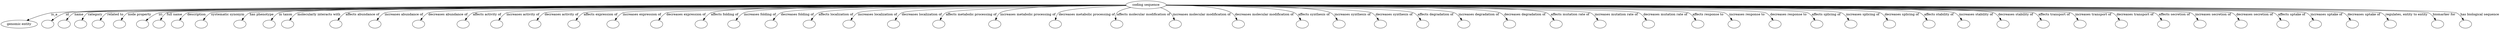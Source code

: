 digraph {
	graph [bb="0,0,8827.9,122"];
	node [label="\N"];
	"coding sequence"	 [height=0.5,
		label="coding sequence",
		pos="4099.9,104",
		width=1.9109];
	"genomic entity"	 [height=0.5,
		pos="62.909,18",
		width=1.7475];
	"coding sequence" -> "genomic entity"	 [label=is_a,
		lp="216.18,61",
		pos="e,96.354,33.371 4030.9,103.68 3516.7,101.23 302.39,85.284 204.36,68 170.17,61.973 133.24,48.668 105.69,37.297"];
	id	 [color=black,
		height=0.5,
		label="",
		pos="170.91,18",
		width=0.75];
	"coding sequence" -> id	 [color=black,
		label=id,
		lp="272.35,61",
		pos="e,189.49,31.207 4031.1,103.8 3522.3,102.29 360.98,91.912 266.02,68 241.57,61.843 216.42,48.249 198.13,36.788",
		style=solid];
	name	 [color=black,
		height=0.5,
		label="",
		pos="242.91,18",
		width=0.75];
	"coding sequence" -> name	 [color=black,
		label=name,
		lp="320.07,61",
		pos="e,256.8,33.988 4030.9,103.98 3524.4,103.72 395.76,100.8 304.59,68 289.35,62.518 275.11,51.537 264.16,41.259",
		style=solid];
	category	 [color=black,
		height=0.5,
		label="",
		pos="314.91,18",
		width=0.75];
	"coding sequence" -> category	 [color=black,
		label=category,
		lp="381.01,61",
		pos="e,324.06,35.321 4031,103.73 3524.7,101.71 399.9,88.437 356.72,68 345.75,62.812 336.64,53.203 329.75,43.784",
		style=solid];
	"related to"	 [color=black,
		height=0.5,
		label="",
		pos="386.91,18",
		width=0.75];
	"coding sequence" -> "related to"	 [color=black,
		label="related to",
		lp="452.14,61",
		pos="e,395.01,35.282 4031,103.74 3530.3,101.77 467.38,88.89 425.44,68 415.03,62.817 406.63,53.343 400.36,44.024",
		style=solid];
	"node property"	 [color=black,
		height=0.5,
		label="",
		pos="459.91,18",
		width=0.75];
	"coding sequence" -> "node property"	 [color=black,
		label="node property",
		lp="537.98,61",
		pos="e,468.12,35.285 4030.8,103.72 3535.3,101.66 539.88,88.37 498.77,68 488.32,62.821 479.85,53.347 473.53,44.028",
		style=solid];
	iri	 [color=black,
		height=0.5,
		label="",
		pos="531.91,18",
		width=0.75];
	"coding sequence" -> iri	 [color=black,
		label=iri,
		lp="617.13,61",
		pos="e,548.31,32.351 4030.9,103.81 3548.1,102.44 695.52,93.248 610.47,68 590.64,62.116 571.02,49.631 556.34,38.61",
		style=solid];
	"full name"	 [color=black,
		height=0.5,
		label="",
		pos="603.91,18",
		width=0.75];
	"coding sequence" -> "full name"	 [color=black,
		label="full name",
		lp="670.54,61",
		pos="e,612.4,35.294 4030.9,103.69 3547.3,101.44 683.13,87.308 643.65,68 632.97,62.779 624.27,53.164 617.76,43.751",
		style=solid];
	description	 [color=black,
		height=0.5,
		label="",
		pos="675.91,18",
		width=0.75];
	"coding sequence" -> description	 [color=black,
		label=description,
		lp="750.01,61",
		pos="e,685.38,35.327 4030.9,103.65 3553.4,101.22 757.62,86.169 718.7,68 707.6,62.819 698.3,53.211 691.23,43.792",
		style=solid];
	"systematic synonym"	 [color=black,
		height=0.5,
		label="",
		pos="757.91,18",
		width=0.75];
	"coding sequence" -> "systematic synonym"	 [color=black,
		label="systematic synonym",
		lp="861.88,61",
		pos="e,768.07,34.862 4030.8,103.62 3560,100.98 842.18,84.997 803.97,68 792.13,62.73 781.97,52.78 774.23,43.134",
		style=solid];
	"has phenotype"	 [color=black,
		height=0.5,
		label="",
		pos="894.91,18",
		width=0.75];
	"coding sequence" -> "has phenotype"	 [color=black,
		label="has phenotype",
		lp="981.15,61",
		pos="e,904.9,34.855 4030.9,103.97 3574.9,103.7 1013.4,100.73 940.43,68 928.67,62.721 918.62,52.769 910.98,43.125",
		style=solid];
	"in taxon"	 [color=black,
		height=0.5,
		label="",
		pos="995.91,18",
		width=0.75];
	"coding sequence" -> "in taxon"	 [color=black,
		label="in taxon",
		lp="1067.7,61",
		pos="e,1006.8,34.878 4031,103.92 3584.3,103.3 1115.3,98.498 1044.4,68 1032.1,62.699 1021.3,52.603 1013.1,42.863",
		style=solid];
	"molecularly interacts with"	 [color=black,
		height=0.5,
		label="",
		pos="1067.9,18",
		width=0.75];
	"coding sequence" -> "molecularly interacts with"	 [color=black,
		label="molecularly interacts with",
		lp="1185,61",
		pos="e,1077.7,35.331 4031.1,103.94 3590.3,103.49 1180.2,99.544 1111.7,68 1100.4,62.772 1090.8,53.021 1083.5,43.509",
		style=solid];
	"affects abundance of"	 [color=black,
		height=0.5,
		label="",
		pos="1234.9,18",
		width=0.75];
	"coding sequence" -> "affects abundance of"	 [color=black,
		label="affects abundance of",
		lp="1339.7,61",
		pos="e,1245.2,34.856 4030.9,103.87 3604.7,102.95 1346.1,96.757 1281.3,68 1269.4,62.724 1259.2,52.772 1251.4,43.127",
		style=solid];
	"increases abundance of"	 [color=black,
		height=0.5,
		label="",
		pos="1373.9,18",
		width=0.75];
	"coding sequence" -> "increases abundance of"	 [color=black,
		label="increases abundance of",
		lp="1485.8,61",
		pos="e,1384.1,34.851 4031,103.82 3617.5,102.67 1481.5,95.369 1420.1,68 1408.2,62.717 1398.1,52.764 1390.3,43.121",
		style=solid];
	"decreases abundance of"	 [color=black,
		height=0.5,
		label="",
		pos="1526.9,18",
		width=0.75];
	"coding sequence" -> "decreases abundance of"	 [color=black,
		label="decreases abundance of",
		lp="1639,61",
		pos="e,1537,34.845 4031.1,103.77 3631.9,102.33 1630.4,93.851 1572.8,68 1561,62.708 1550.8,52.754 1543.1,43.112",
		style=solid];
	"affects activity of"	 [color=black,
		height=0.5,
		label="",
		pos="1681.9,18",
		width=0.75];
	"coding sequence" -> "affects activity of"	 [color=black,
		label="affects activity of",
		lp="1777.8,61",
		pos="e,1692.1,34.844 4031,103.7 3646.5,101.92 1782.2,92.066 1728.2,68 1716.3,62.708 1706.1,52.754 1698.3,43.112",
		style=solid];
	"increases activity of"	 [color=black,
		height=0.5,
		label="",
		pos="1802.9,18",
		width=0.75];
	"coding sequence" -> "increases activity of"	 [color=black,
		label="increases activity of",
		lp="1905.9,61",
		pos="e,1813.1,34.838 4030.9,103.64 3658,101.61 1900,90.855 1849,68 1837.1,62.7 1827,52.745 1819.2,43.104",
		style=solid];
	"decreases activity of"	 [color=black,
		height=0.5,
		label="",
		pos="1937.9,18",
		width=0.75];
	"coding sequence" -> "decreases activity of"	 [color=black,
		label="decreases activity of",
		lp="2041,61",
		pos="e,1948,34.831 4030.9,103.57 3671.8,101.26 2031.4,89.514 1983.6,68 1971.9,62.691 1961.8,52.734 1954.1,43.095",
		style=solid];
	"affects expression of"	 [color=black,
		height=0.5,
		label="",
		pos="2074.9,18",
		width=0.75];
	"coding sequence" -> "affects expression of"	 [color=black,
		label="affects expression of",
		lp="2178.7,61",
		pos="e,2084.9,34.823 4030.9,103.49 3686,100.86 2164.7,88.14 2120.3,68 2108.6,62.68 2098.6,52.722 2090.9,43.085",
		style=solid];
	"increases expression of"	 [color=black,
		height=0.5,
		label="",
		pos="2213.9,18",
		width=0.75];
	"coding sequence" -> "increases expression of"	 [color=black,
		label="increases expression of",
		lp="2324.8,61",
		pos="e,2223.8,34.815 4031.1,103.4 3701.8,100.43 2300.1,86.725 2259.1,68 2247.4,62.669 2237.4,52.71 2229.8,43.074",
		style=solid];
	"decreases expression of"	 [color=black,
		height=0.5,
		label="",
		pos="2366.9,18",
		width=0.75];
	"coding sequence" -> "decreases expression of"	 [color=black,
		label="decreases expression of",
		lp="2478,61",
		pos="e,2376.7,34.804 4031,103.28 3718.5,99.903 2449.1,85.164 2411.7,68 2400.1,62.655 2390.2,52.694 2382.7,43.061",
		style=solid];
	"affects folding of"	 [color=black,
		height=0.5,
		label="",
		pos="2521.9,18",
		width=0.75];
	"coding sequence" -> "affects folding of"	 [color=black,
		label="affects folding of",
		lp="2614,61",
		pos="e,2531.7,35.279 4031.2,103.14 3737.3,99.353 2599.4,83.714 2565.7,68 2554.4,62.707 2544.8,52.946 2537.5,43.444",
		style=solid];
	"increases folding of"	 [color=black,
		height=0.5,
		label="",
		pos="2640.9,18",
		width=0.75];
	"coding sequence" -> "increases folding of"	 [color=black,
		label="increases folding of",
		lp="2740.1,61",
		pos="e,2650.7,35.268 4030.8,103.78 3755,102.72 2745.9,96.882 2684.5,68 2673.3,62.747 2663.9,53.127 2656.7,43.718",
		style=solid];
	"decreases folding of"	 [color=black,
		height=0.5,
		label="",
		pos="2773.9,18",
		width=0.75];
	"coding sequence" -> "decreases folding of"	 [color=black,
		label="decreases folding of",
		lp="2874.3,61",
		pos="e,2783.6,35.253 4030.7,103.6 3771.8,101.9 2872.3,94.129 2817.2,68 2806.1,62.728 2796.7,53.106 2789.5,43.7",
		style=solid];
	"affects localization of"	 [color=black,
		height=0.5,
		label="",
		pos="2909.9,18",
		width=0.75];
	"coding sequence" -> "affects localization of"	 [color=black,
		label="affects localization of",
		lp="3012.4,61",
		pos="e,2919.2,35.227 4031.1,103.39 3790.7,101.05 3000.5,91.605 2951.9,68 2941,62.695 2931.8,53.067 2924.9,43.666",
		style=solid];
	"increases localization of"	 [color=black,
		height=0.5,
		label="",
		pos="3053.9,18",
		width=0.75];
	"coding sequence" -> "increases localization of"	 [color=black,
		label="increases localization of",
		lp="3162.5,61",
		pos="e,3062.8,35.195 4031,103.09 3810.8,99.982 3136.5,88.802 3094.6,68 3083.9,62.656 3075,53.022 3068.3,43.626",
		style=solid];
	"decreases localization of"	 [color=black,
		height=0.5,
		label="",
		pos="3211.9,18",
		width=0.75];
	"coding sequence" -> "decreases localization of"	 [color=black,
		label="decreases localization of",
		lp="3319.7,61",
		pos="e,3220.3,35.638 4031.2,102.67 3835,98.66 3284.7,85.874 3250.3,68 3240.2,62.723 3231.9,53.414 3225.7,44.247",
		style=solid];
	"affects metabolic processing of"	 [color=black,
		height=0.5,
		label="",
		pos="3372.9,18",
		width=0.75];
	"coding sequence" -> "affects metabolic processing of"	 [color=black,
		label="affects metabolic processing of",
		lp="3493.1,61",
		pos="e,3379.4,35.53 4031.4,102.12 3861.5,97.226 3432.4,83.413 3405.6,68 3396.4,62.706 3389.3,53.644 3384.2,44.678",
		style=solid];
	"increases metabolic processing of"	 [color=black,
		height=0.5,
		label="",
		pos="3569.9,18",
		width=0.75];
	"coding sequence" -> "increases metabolic processing of"	 [color=black,
		label="increases metabolic processing of",
		lp="3690.2,61",
		pos="e,3574.2,35.833 4031.2,102.82 3901.6,100.05 3630.8,91.508 3595.4,68 3587.3,62.681 3581.7,54.018 3577.8,45.386",
		style=solid];
	"decreases metabolic processing of"	 [color=black,
		height=0.5,
		label="",
		pos="3781.9,18",
		width=0.75];
	"coding sequence" -> "decreases metabolic processing of"	 [color=black,
		label="decreases metabolic processing of",
		lp="3893.3,61",
		pos="e,3782.7,36.416 4032.7,99.889 3949,94.175 3814.7,82.839 3797,68 3790.6,62.593 3786.8,54.534 3784.7,46.457",
		style=solid];
	"affects molecular modification of"	 [color=black,
		height=0.5,
		label="",
		pos="3995.9,18",
		width=0.75];
	"coding sequence" -> "affects molecular modification of"	 [color=black,
		label="affects molecular modification of",
		lp="4090.9,61",
		pos="e,3991.6,35.774 4048.7,91.941 4026.3,85.541 4003.6,77.121 3996.9,68 3992.4,61.719 3990.9,53.729 3990.9,45.989",
		style=solid];
	"increases molecular modification of"	 [color=black,
		height=0.5,
		label="",
		pos="4204.9,18",
		width=0.75];
	"coding sequence" -> "increases molecular modification of"	 [color=black,
		label="increases molecular modification of",
		lp="4293,61",
		pos="e,4200.5,36.095 4146.7,90.795 4159.7,85.379 4172.9,77.969 4182.9,68 4189.1,61.819 4193.7,53.583 4197.1,45.583",
		style=solid];
	"decreases molecular modification of"	 [color=black,
		height=0.5,
		label="",
		pos="4427.9,18",
		width=0.75];
	"coding sequence" -> "decreases molecular modification of"	 [color=black,
		label="decreases molecular modification of",
		lp="4512.2,61",
		pos="e,4421.6,35.732 4168.7,102.46 4244.4,99.596 4360.2,91.408 4396.9,68 4405.6,62.452 4412.3,53.506 4417.1,44.704",
		style=solid];
	"affects synthesis of"	 [color=black,
		height=0.5,
		label="",
		pos="4653.9,18",
		width=0.75];
	"coding sequence" -> "affects synthesis of"	 [color=black,
		label="affects synthesis of",
		lp="4687.4,61",
		pos="e,4646.2,35.499 4168.6,102.46 4300.5,99.027 4579.6,89.325 4617.9,68 4627.6,62.614 4635.3,53.41 4641.1,44.356",
		style=solid];
	"increases synthesis of"	 [color=black,
		height=0.5,
		label="",
		pos="4783.9,18",
		width=0.75];
	"coding sequence" -> "increases synthesis of"	 [color=black,
		label="increases synthesis of",
		lp="4823.6,61",
		pos="e,4775.3,35.587 4168.9,103.35 4324.9,101.44 4694.9,94.16 4744.9,68 4755.1,62.663 4763.5,53.342 4769.8,44.183",
		style=solid];
	"decreases synthesis of"	 [color=black,
		height=0.5,
		label="",
		pos="4927.9,18",
		width=0.75];
	"coding sequence" -> "decreases synthesis of"	 [color=black,
		label="decreases synthesis of",
		lp="4967.7,61",
		pos="e,4919.3,35.146 4168.6,102.4 4354.6,97.856 4856.1,84.172 4887.9,68 4898.5,62.595 4907.3,52.95 4913.8,43.564",
		style=solid];
	"affects degradation of"	 [color=black,
		height=0.5,
		label="",
		pos="5074.9,18",
		width=0.75];
	"coding sequence" -> "affects degradation of"	 [color=black,
		label="affects degradation of",
		lp="5112.8,61",
		pos="e,5066,35.186 4168.7,102.89 4378,99.31 4995.3,87.173 5033.9,68 5044.7,62.645 5053.6,53.008 5060.4,43.615",
		style=solid];
	"increases degradation of"	 [color=black,
		height=0.5,
		label="",
		pos="5219.9,18",
		width=0.75];
	"coding sequence" -> "increases degradation of"	 [color=black,
		label="increases degradation of",
		lp="5264.9,61",
		pos="e,5210.6,35.218 4168.9,103.24 4399.7,100.49 5132.5,90.066 5177.9,68 5188.8,62.684 5198,53.054 5204.9,43.655",
		style=solid];
	"decreases degradation of"	 [color=black,
		height=0.5,
		label="",
		pos="5378.9,18",
		width=0.75];
	"coding sequence" -> "decreases degradation of"	 [color=black,
		label="decreases degradation of",
		lp="5425.1,61",
		pos="e,5369.7,35.237 4168.8,103.55 4421.3,101.7 5284.1,93.542 5336.9,68 5347.8,62.708 5357,53.082 5363.9,43.679",
		style=solid];
	"affects mutation rate of"	 [color=black,
		height=0.5,
		label="",
		pos="5539.9,18",
		width=0.75];
	"coding sequence" -> "affects mutation rate of"	 [color=black,
		label="affects mutation rate of",
		lp="5581.9,61",
		pos="e,5530.7,35.252 4169.2,103.79 4442.9,102.77 5437.6,97.06 5497.9,68 5508.9,62.726 5518,53.103 5524.9,43.697",
		style=solid];
	"increases mutation rate of"	 [color=black,
		height=0.5,
		label="",
		pos="5692.9,18",
		width=0.75];
	"coding sequence" -> "increases mutation rate of"	 [color=black,
		label="increases mutation rate of",
		lp="5742,61",
		pos="e,5683.7,35.263 4168.9,103.17 4465.3,99.506 5617.1,84.25 5650.9,68 5661.9,62.74 5671,53.119 5677.9,43.711",
		style=solid];
	"decreases mutation rate of"	 [color=black,
		height=0.5,
		label="",
		pos="5859.9,18",
		width=0.75];
	"coding sequence" -> "decreases mutation rate of"	 [color=black,
		label="decreases mutation rate of",
		lp="5910.2,61",
		pos="e,5850.7,35.273 4168.8,103.33 4484.5,100.17 5780.1,86.097 5817.9,68 5828.9,62.752 5838,53.134 5844.9,43.724",
		style=solid];
	"affects response to"	 [color=black,
		height=0.5,
		label="",
		pos="6029.9,18",
		width=0.75];
	"coding sequence" -> "affects response to"	 [color=black,
		label="affects response to",
		lp="6058.9,61",
		pos="e,6020.7,35.281 4168.8,103.46 4503.5,100.76 5946.1,87.98 5987.9,68 5998.9,62.763 6008,53.146 6014.9,43.734",
		style=solid];
	"increases response to"	 [color=black,
		height=0.5,
		label="",
		pos="6156.9,18",
		width=0.75];
	"coding sequence" -> "increases response to"	 [color=black,
		label="increases response to",
		lp="6193,61",
		pos="e,6147.7,35.286 4168.7,103.55 4517,101.17 6070.1,89.391 6114.9,68 6125.9,62.769 6135,53.153 6142,43.741",
		style=solid];
	"decreases response to"	 [color=black,
		height=0.5,
		label="",
		pos="6297.9,18",
		width=0.75];
	"coding sequence" -> "decreases response to"	 [color=black,
		label="decreases response to",
		lp="6335.2,61",
		pos="e,6288.7,35.292 4168.7,103.63 4531.5,101.6 6207.7,90.96 6255.9,68 6266.9,62.776 6276,53.161 6283,43.748",
		style=solid];
	"affects splicing of"	 [color=black,
		height=0.5,
		label="",
		pos="6441.9,18",
		width=0.75];
	"coding sequence" -> "affects splicing of"	 [color=black,
		label="affects splicing of",
		lp="6468.9,61",
		pos="e,6432.7,35.296 4168.9,103.71 4546.6,101.99 6348.3,92.56 6399.9,68 6410.9,62.781 6420,53.167 6427,43.753",
		style=solid];
	"increases splicing of"	 [color=black,
		height=0.5,
		label="",
		pos="6564.9,18",
		width=0.75];
	"coding sequence" -> "increases splicing of"	 [color=black,
		label="increases splicing of",
		lp="6599.1,61",
		pos="e,6555.7,35.3 4168.8,103.76 4558.1,102.32 6468.3,93.936 6522.9,68 6533.9,62.786 6543,53.172 6550,43.758",
		style=solid];
	"decreases splicing of"	 [color=black,
		height=0.5,
		label="",
		pos="6701.9,18",
		width=0.75];
	"coding sequence" -> "decreases splicing of"	 [color=black,
		label="decreases splicing of",
		lp="6737.2,61",
		pos="e,6692.7,35.303 4169,103.82 4571.9,102.66 6602,95.462 6659.9,68 6670.9,62.79 6680,53.178 6687,43.762",
		style=solid];
	"affects stability of"	 [color=black,
		height=0.5,
		label="",
		pos="6841.9,18",
		width=0.75];
	"coding sequence" -> "affects stability of"	 [color=black,
		label="affects stability of",
		lp="6869.3,61",
		pos="e,6832.7,35.306 4169,103.87 4584.9,102.99 6738.7,97.027 6799.9,68 6810.9,62.794 6820,53.182 6827,43.766",
		style=solid];
	"increases stability of"	 [color=black,
		height=0.5,
		label="",
		pos="6965.9,18",
		width=0.75];
	"coding sequence" -> "increases stability of"	 [color=black,
		label="increases stability of",
		lp="7000.4,61",
		pos="e,6956.7,35.309 4168.7,103.91 4595,103.27 6859.7,98.423 6923.9,68 6934.9,62.797 6944,53.186 6951,43.77",
		style=solid];
	"decreases stability of"	 [color=black,
		height=0.5,
		label="",
		pos="7103.9,18",
		width=0.75];
	"coding sequence" -> "decreases stability of"	 [color=black,
		label="decreases stability of",
		lp="7139.6,61",
		pos="e,7094.7,35.312 4168.9,103.95 4607.6,103.56 6994.4,99.967 7061.9,68 7072.9,62.801 7082,53.19 7089,43.773",
		style=solid];
	"affects transport of"	 [color=black,
		height=0.5,
		label="",
		pos="7243.9,18",
		width=0.75];
	"coding sequence" -> "affects transport of"	 [color=black,
		label="affects transport of",
		lp="7273.7,61",
		pos="e,7234.7,35.314 4168.9,103.59 4623.2,100.85 7166.4,84.779 7201.9,68 7212.9,62.804 7222,53.193 7229,43.776",
		style=solid];
	"increases transport of"	 [color=black,
		height=0.5,
		label="",
		pos="7371.9,18",
		width=0.75];
	"coding sequence" -> "increases transport of"	 [color=black,
		label="increases transport of",
		lp="7408.8,61",
		pos="e,7362.7,35.316 4168.8,103.62 4633.4,101.04 7292.9,85.5 7329.9,68 7340.9,62.806 7350,53.196 7357,43.779",
		style=solid];
	"decreases transport of"	 [color=black,
		height=0.5,
		label="",
		pos="7514.9,18",
		width=0.75];
	"coding sequence" -> "decreases transport of"	 [color=black,
		label="decreases transport of",
		lp="7552.9,61",
		pos="e,7505.7,35.318 4168.7,103.66 4645.1,101.24 7434.2,86.304 7472.9,68 7483.9,62.809 7493,53.199 7500,43.781",
		style=solid];
	"affects secretion of"	 [color=black,
		height=0.5,
		label="",
		pos="7659.9,18",
		width=0.75];
	"coding sequence" -> "affects secretion of"	 [color=black,
		label="affects secretion of",
		lp="7690,61",
		pos="e,7650.7,35.32 4168.9,103.69 4657.7,101.43 7577.4,87.118 7617.9,68 7628.9,62.811 7638,53.202 7645,43.784",
		style=solid];
	"increases secretion of"	 [color=black,
		height=0.5,
		label="",
		pos="7788.9,18",
		width=0.75];
	"coding sequence" -> "increases secretion of"	 [color=black,
		label="increases secretion of",
		lp="7826.2,61",
		pos="e,7779.7,35.322 4169.1,103.71 4668.4,101.59 7704.9,87.843 7746.9,68 7757.9,62.813 7767,53.204 7774,43.786",
		style=solid];
	"decreases secretion of"	 [color=black,
		height=0.5,
		label="",
		pos="7931.9,18",
		width=0.75];
	"coding sequence" -> "decreases secretion of"	 [color=black,
		label="decreases secretion of",
		lp="7970.3,61",
		pos="e,7922.7,35.323 4168.9,103.74 4678.9,101.76 7846.1,88.651 7889.9,68 7900.9,62.815 7910,53.207 7917,43.788",
		style=solid];
	"affects uptake of"	 [color=black,
		height=0.5,
		label="",
		pos="8077.9,18",
		width=0.75];
	"coding sequence" -> "affects uptake of"	 [color=black,
		label="affects uptake of",
		lp="8101.4,61",
		pos="e,8068.7,35.325 4169,103.76 4690.8,101.93 7990.4,89.473 8035.9,68 8046.9,62.817 8056,53.209 8063,43.79",
		style=solid];
	"increases uptake of"	 [color=black,
		height=0.5,
		label="",
		pos="8193.9,18",
		width=0.75];
	"coding sequence" -> "increases uptake of"	 [color=black,
		label="increases uptake of",
		lp="8224.6,61",
		pos="e,8184.7,35.326 4169,103.78 4699.2,102.06 8105,90.129 8151.9,68 8162.9,62.819 8172.1,53.211 8179,43.791",
		style=solid];
	"decreases uptake of"	 [color=black,
		height=0.5,
		label="",
		pos="8323.9,18",
		width=0.75];
	"coding sequence" -> "decreases uptake of"	 [color=black,
		label="decreases uptake of",
		lp="8355.7,61",
		pos="e,8314.7,35.327 4169,103.8 4709.1,102.2 8233.4,90.862 8281.9,68 8292.9,62.82 8302.1,53.212 8309,43.793",
		style=solid];
	"regulates, entity to entity"	 [color=black,
		height=0.5,
		label="",
		pos="8456.9,18",
		width=0.75];
	"coding sequence" -> "regulates, entity to entity"	 [color=black,
		label="regulates, entity to entity",
		lp="8503.5,61",
		pos="e,8447.7,35.328 4169,103.82 4718.8,102.34 8364.8,91.614 8414.9,68 8425.9,62.822 8435.1,53.214 8442,43.794",
		style=solid];
	"biomarker for"	 [color=black,
		height=0.5,
		label="",
		pos="8618.9,18",
		width=0.75];
	"coding sequence" -> "biomarker for"	 [color=black,
		label="biomarker for",
		lp="8634.6,61",
		pos="e,8609.7,35.33 4168.9,103.84 4730.1,102.5 8524.8,92.531 8576.9,68 8587.9,62.823 8597.1,53.216 8604,43.796",
		style=solid];
	"has biological sequence"	 [color=black,
		height=0.5,
		label="",
		pos="8718.9,18",
		width=0.75];
	"coding sequence" -> "has biological sequence"	 [color=black,
		label="has biological sequence",
		lp="8761.4,61",
		pos="e,8709.7,35.331 4169.1,103.85 4738,102.6 8623.6,93.094 8676.9,68 8687.9,62.824 8697.1,53.217 8704,43.797",
		style=solid];
}
